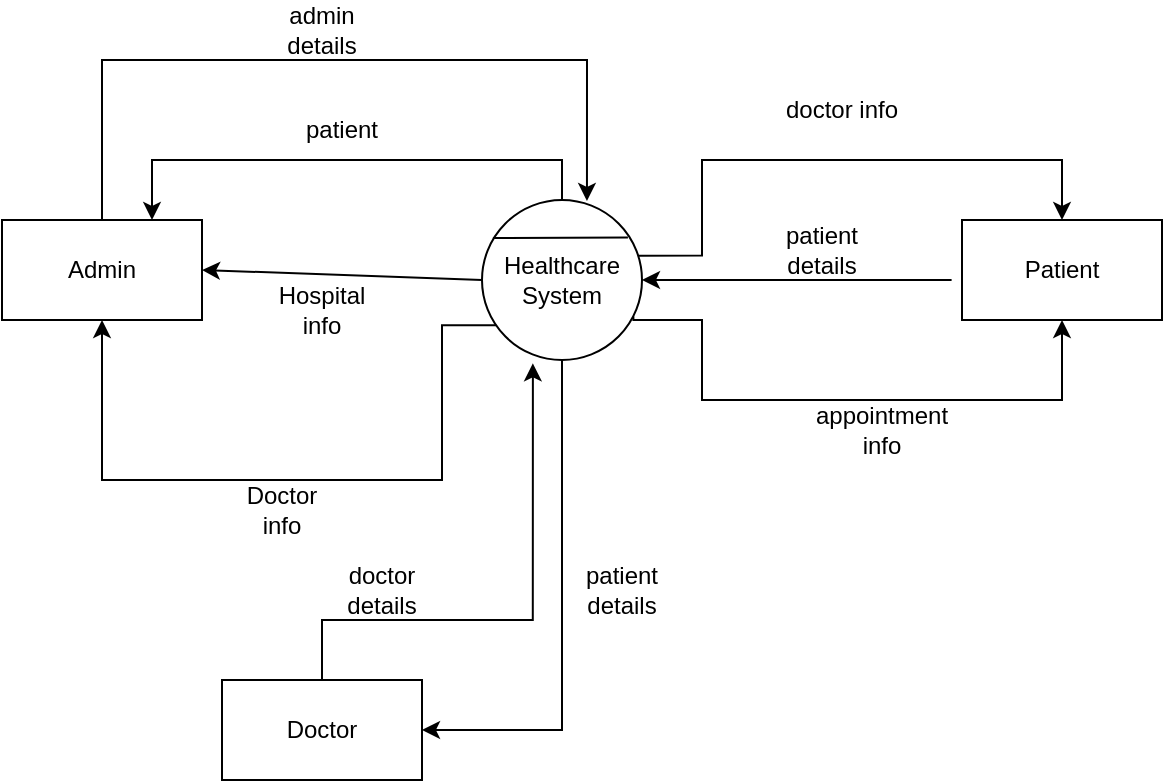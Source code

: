 <mxfile version="24.4.0" type="github">
  <diagram name="Page-1" id="bxQZDBZNoZInG_xoLFNa">
    <mxGraphModel dx="1222" dy="478" grid="1" gridSize="10" guides="1" tooltips="1" connect="1" arrows="1" fold="1" page="1" pageScale="1" pageWidth="850" pageHeight="1100" math="0" shadow="0">
      <root>
        <mxCell id="0" />
        <mxCell id="1" parent="0" />
        <mxCell id="yjAcMp0isC9UAt_LZoY8-9" style="edgeStyle=orthogonalEdgeStyle;rounded=0;orthogonalLoop=1;jettySize=auto;html=1;exitX=0.5;exitY=0;exitDx=0;exitDy=0;entryX=0.75;entryY=0;entryDx=0;entryDy=0;" edge="1" parent="1" source="yjAcMp0isC9UAt_LZoY8-3" target="yjAcMp0isC9UAt_LZoY8-6">
          <mxGeometry relative="1" as="geometry" />
        </mxCell>
        <mxCell id="yjAcMp0isC9UAt_LZoY8-11" style="edgeStyle=orthogonalEdgeStyle;rounded=0;orthogonalLoop=1;jettySize=auto;html=1;entryX=0.5;entryY=1;entryDx=0;entryDy=0;exitX=0.13;exitY=0.783;exitDx=0;exitDy=0;exitPerimeter=0;" edge="1" parent="1" source="yjAcMp0isC9UAt_LZoY8-3" target="yjAcMp0isC9UAt_LZoY8-6">
          <mxGeometry relative="1" as="geometry">
            <Array as="points">
              <mxPoint x="350" y="173" />
              <mxPoint x="350" y="250" />
              <mxPoint x="180" y="250" />
            </Array>
          </mxGeometry>
        </mxCell>
        <mxCell id="yjAcMp0isC9UAt_LZoY8-13" style="edgeStyle=orthogonalEdgeStyle;rounded=0;orthogonalLoop=1;jettySize=auto;html=1;entryX=1;entryY=0.5;entryDx=0;entryDy=0;exitX=0.5;exitY=1;exitDx=0;exitDy=0;" edge="1" parent="1" source="yjAcMp0isC9UAt_LZoY8-3" target="yjAcMp0isC9UAt_LZoY8-7">
          <mxGeometry relative="1" as="geometry">
            <mxPoint x="410" y="380" as="targetPoint" />
          </mxGeometry>
        </mxCell>
        <mxCell id="yjAcMp0isC9UAt_LZoY8-14" style="edgeStyle=orthogonalEdgeStyle;rounded=0;orthogonalLoop=1;jettySize=auto;html=1;entryX=0.5;entryY=0;entryDx=0;entryDy=0;exitX=0.978;exitY=0.348;exitDx=0;exitDy=0;exitPerimeter=0;" edge="1" parent="1" source="yjAcMp0isC9UAt_LZoY8-3" target="yjAcMp0isC9UAt_LZoY8-8">
          <mxGeometry relative="1" as="geometry">
            <Array as="points">
              <mxPoint x="480" y="138" />
              <mxPoint x="480" y="90" />
              <mxPoint x="660" y="90" />
            </Array>
          </mxGeometry>
        </mxCell>
        <mxCell id="yjAcMp0isC9UAt_LZoY8-16" style="edgeStyle=orthogonalEdgeStyle;rounded=0;orthogonalLoop=1;jettySize=auto;html=1;entryX=0.5;entryY=1;entryDx=0;entryDy=0;exitX=0.946;exitY=0.728;exitDx=0;exitDy=0;exitPerimeter=0;" edge="1" parent="1" source="yjAcMp0isC9UAt_LZoY8-3" target="yjAcMp0isC9UAt_LZoY8-8">
          <mxGeometry relative="1" as="geometry">
            <Array as="points">
              <mxPoint x="446" y="170" />
              <mxPoint x="480" y="170" />
              <mxPoint x="480" y="210" />
              <mxPoint x="660" y="210" />
            </Array>
          </mxGeometry>
        </mxCell>
        <mxCell id="yjAcMp0isC9UAt_LZoY8-3" value="Healthcare System" style="ellipse;whiteSpace=wrap;html=1;aspect=fixed;" vertex="1" parent="1">
          <mxGeometry x="370" y="110" width="80" height="80" as="geometry" />
        </mxCell>
        <mxCell id="yjAcMp0isC9UAt_LZoY8-5" value="" style="endArrow=none;html=1;rounded=0;entryX=0.068;entryY=0.238;entryDx=0;entryDy=0;entryPerimeter=0;exitX=0.912;exitY=0.235;exitDx=0;exitDy=0;exitPerimeter=0;" edge="1" parent="1" source="yjAcMp0isC9UAt_LZoY8-3" target="yjAcMp0isC9UAt_LZoY8-3">
          <mxGeometry width="50" height="50" relative="1" as="geometry">
            <mxPoint x="390" y="180" as="sourcePoint" />
            <mxPoint x="440" y="130" as="targetPoint" />
          </mxGeometry>
        </mxCell>
        <mxCell id="yjAcMp0isC9UAt_LZoY8-6" value="Admin" style="rounded=0;whiteSpace=wrap;html=1;" vertex="1" parent="1">
          <mxGeometry x="130" y="120" width="100" height="50" as="geometry" />
        </mxCell>
        <mxCell id="yjAcMp0isC9UAt_LZoY8-7" value="Doctor" style="rounded=0;whiteSpace=wrap;html=1;" vertex="1" parent="1">
          <mxGeometry x="240" y="350" width="100" height="50" as="geometry" />
        </mxCell>
        <mxCell id="yjAcMp0isC9UAt_LZoY8-8" value="Patient" style="rounded=0;whiteSpace=wrap;html=1;" vertex="1" parent="1">
          <mxGeometry x="610" y="120" width="100" height="50" as="geometry" />
        </mxCell>
        <mxCell id="yjAcMp0isC9UAt_LZoY8-12" style="rounded=0;orthogonalLoop=1;jettySize=auto;html=1;entryX=1;entryY=0.5;entryDx=0;entryDy=0;exitX=0;exitY=0.5;exitDx=0;exitDy=0;" edge="1" parent="1" source="yjAcMp0isC9UAt_LZoY8-3" target="yjAcMp0isC9UAt_LZoY8-6">
          <mxGeometry relative="1" as="geometry" />
        </mxCell>
        <mxCell id="yjAcMp0isC9UAt_LZoY8-15" style="edgeStyle=orthogonalEdgeStyle;rounded=0;orthogonalLoop=1;jettySize=auto;html=1;exitX=-0.052;exitY=0.6;exitDx=0;exitDy=0;exitPerimeter=0;" edge="1" parent="1" source="yjAcMp0isC9UAt_LZoY8-8" target="yjAcMp0isC9UAt_LZoY8-3">
          <mxGeometry relative="1" as="geometry" />
        </mxCell>
        <mxCell id="yjAcMp0isC9UAt_LZoY8-17" value="patient" style="text;html=1;align=center;verticalAlign=middle;whiteSpace=wrap;rounded=0;" vertex="1" parent="1">
          <mxGeometry x="270" y="60" width="60" height="30" as="geometry" />
        </mxCell>
        <mxCell id="yjAcMp0isC9UAt_LZoY8-20" value="Hospital info" style="text;html=1;align=center;verticalAlign=middle;whiteSpace=wrap;rounded=0;" vertex="1" parent="1">
          <mxGeometry x="260" y="150" width="60" height="30" as="geometry" />
        </mxCell>
        <mxCell id="yjAcMp0isC9UAt_LZoY8-21" value="Doctor info" style="text;html=1;align=center;verticalAlign=middle;whiteSpace=wrap;rounded=0;" vertex="1" parent="1">
          <mxGeometry x="240" y="250" width="60" height="30" as="geometry" />
        </mxCell>
        <mxCell id="yjAcMp0isC9UAt_LZoY8-22" value="doctor info" style="text;html=1;align=center;verticalAlign=middle;whiteSpace=wrap;rounded=0;" vertex="1" parent="1">
          <mxGeometry x="520" y="50" width="60" height="30" as="geometry" />
        </mxCell>
        <mxCell id="yjAcMp0isC9UAt_LZoY8-25" value="patient details" style="text;html=1;align=center;verticalAlign=middle;whiteSpace=wrap;rounded=0;" vertex="1" parent="1">
          <mxGeometry x="510" y="120" width="60" height="30" as="geometry" />
        </mxCell>
        <mxCell id="yjAcMp0isC9UAt_LZoY8-26" value="appointment info" style="text;html=1;align=center;verticalAlign=middle;whiteSpace=wrap;rounded=0;" vertex="1" parent="1">
          <mxGeometry x="540" y="210" width="60" height="30" as="geometry" />
        </mxCell>
        <mxCell id="yjAcMp0isC9UAt_LZoY8-27" value="patient details" style="text;html=1;align=center;verticalAlign=middle;whiteSpace=wrap;rounded=0;" vertex="1" parent="1">
          <mxGeometry x="410" y="290" width="60" height="30" as="geometry" />
        </mxCell>
        <mxCell id="yjAcMp0isC9UAt_LZoY8-29" style="edgeStyle=orthogonalEdgeStyle;rounded=0;orthogonalLoop=1;jettySize=auto;html=1;entryX=0.318;entryY=1.021;entryDx=0;entryDy=0;entryPerimeter=0;exitX=0.5;exitY=0;exitDx=0;exitDy=0;" edge="1" parent="1" source="yjAcMp0isC9UAt_LZoY8-7" target="yjAcMp0isC9UAt_LZoY8-3">
          <mxGeometry relative="1" as="geometry">
            <Array as="points">
              <mxPoint x="290" y="320" />
              <mxPoint x="395" y="320" />
            </Array>
          </mxGeometry>
        </mxCell>
        <mxCell id="yjAcMp0isC9UAt_LZoY8-30" value="doctor details" style="text;html=1;align=center;verticalAlign=middle;whiteSpace=wrap;rounded=0;" vertex="1" parent="1">
          <mxGeometry x="290" y="290" width="60" height="30" as="geometry" />
        </mxCell>
        <mxCell id="yjAcMp0isC9UAt_LZoY8-32" style="edgeStyle=orthogonalEdgeStyle;rounded=0;orthogonalLoop=1;jettySize=auto;html=1;entryX=0.656;entryY=0.006;entryDx=0;entryDy=0;entryPerimeter=0;exitX=0.5;exitY=0;exitDx=0;exitDy=0;" edge="1" parent="1" source="yjAcMp0isC9UAt_LZoY8-6" target="yjAcMp0isC9UAt_LZoY8-3">
          <mxGeometry relative="1" as="geometry">
            <Array as="points">
              <mxPoint x="180" y="40" />
              <mxPoint x="422" y="40" />
            </Array>
          </mxGeometry>
        </mxCell>
        <mxCell id="yjAcMp0isC9UAt_LZoY8-33" value="admin details" style="text;html=1;align=center;verticalAlign=middle;whiteSpace=wrap;rounded=0;" vertex="1" parent="1">
          <mxGeometry x="260" y="10" width="60" height="30" as="geometry" />
        </mxCell>
      </root>
    </mxGraphModel>
  </diagram>
</mxfile>
